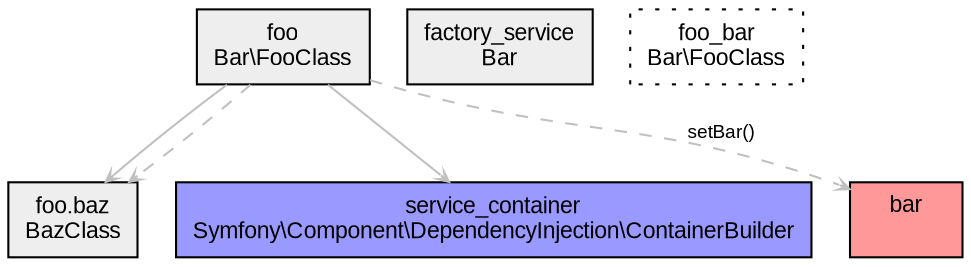 digraph sc {
  ratio="compress"
  node [fontsize="11" fontname="Arial" shape="record"];
  edge [fontsize="9" fontname="Arial" color="grey" arrowhead="open" arrowsize="0.5"];

  node_foo [label="foo\nBar\\FooClass\n", shape=record, fillcolor="#eeeeee", style="filled"];
  node_foo_baz [label="foo.baz\nBazClass\n", shape=record, fillcolor="#eeeeee", style="filled"];
  node_factory_service [label="factory_service\nBar\n", shape=record, fillcolor="#eeeeee", style="filled"];
  node_foo_bar [label="foo_bar\nBar\\FooClass\n", shape=record, fillcolor="#eeeeee", style="dotted"];
  node_service_container [label="service_container\nSymfony\\Component\\DependencyInjection\\ContainerBuilder\n", shape=record, fillcolor="#9999ff", style="filled"];
  node_bar [label="bar\n\n", shape=record, fillcolor="#ff9999", style="filled"];
  node_foo -> node_foo_baz [label="" style="filled"];
  node_foo -> node_service_container [label="" style="filled"];
  node_foo -> node_foo_baz [label="" style="dashed"];
  node_foo -> node_bar [label="setBar()" style="dashed"];
}
